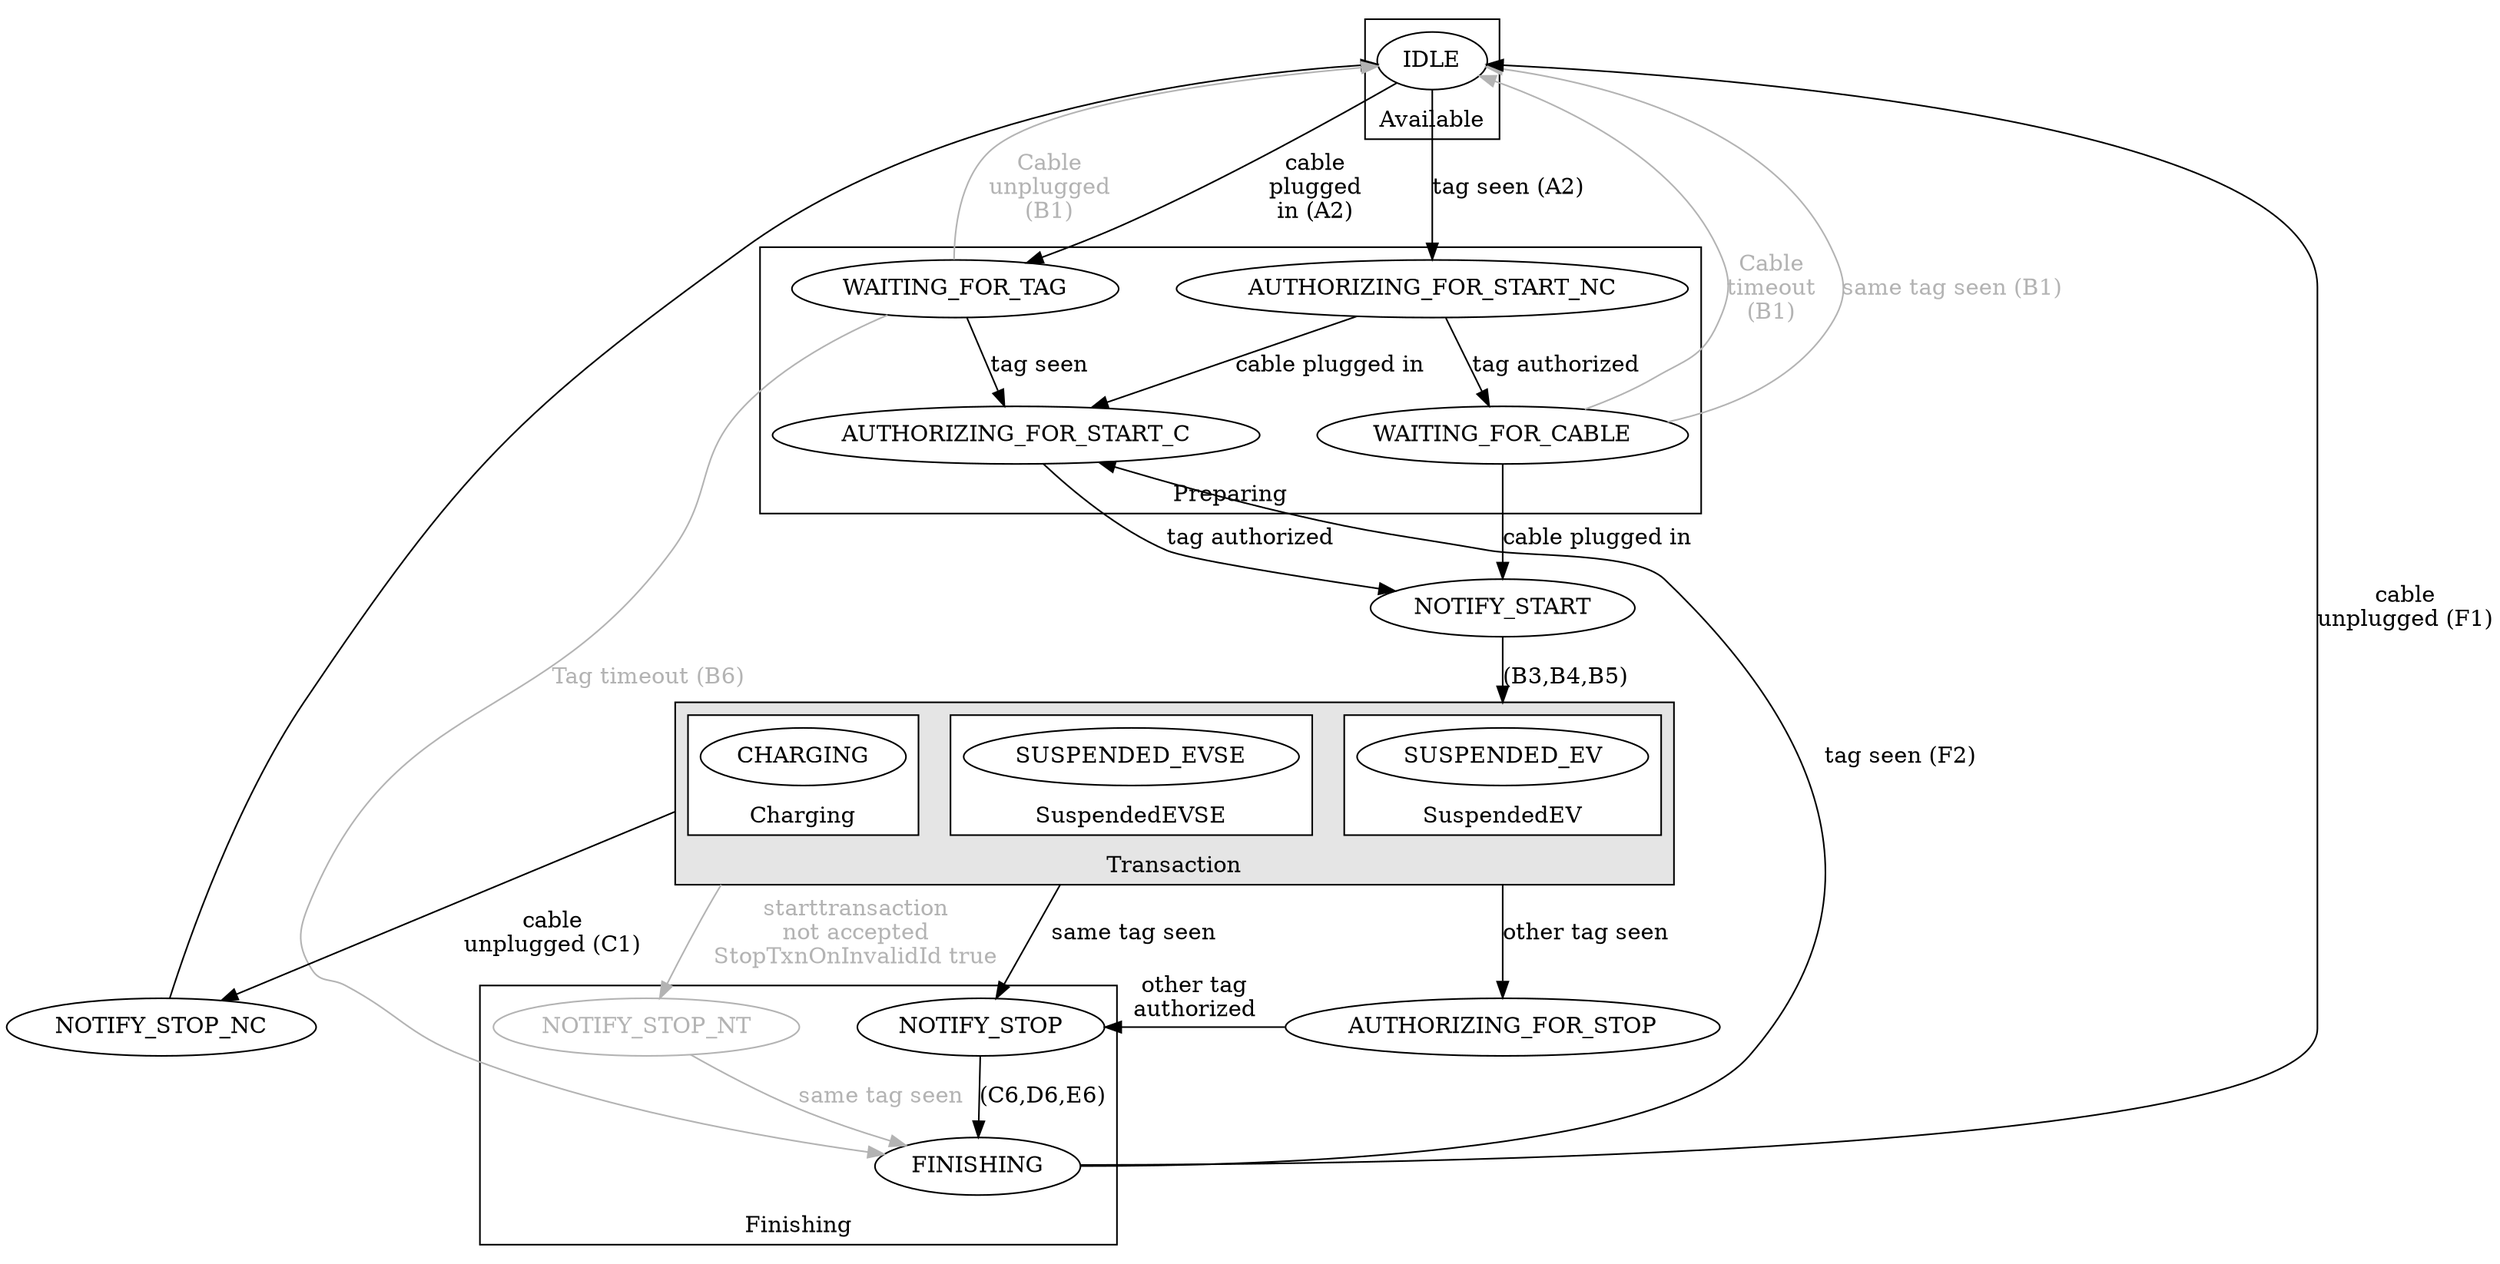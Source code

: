 digraph {
    nodesep=0.5;
    ranksep=0.5;
    graph [compound=true];
    labelloc=b
    subgraph clusteridle {
        label="Available"
        IDLE;
    }

    NOTIFY_STOP_NC;

    subgraph clusterpreparing{
        label="Preparing"
        WAITING_FOR_TAG;
        AUTHORIZING_FOR_START_NC;
        AUTHORIZING_FOR_START_C;
        WAITING_FOR_CABLE;
    };
    NOTIFY_START;

    subgraph clustertransaction {
        bgcolor=gray90;
        label="Transaction"
        subgraph clustercharging{
        bgcolor=white;
        label="Charging"
        CHARGING;
        };
        subgraph clustersuspendedevse{
        bgcolor=white;
        label="SuspendedEVSE"
        SUSPENDED_EVSE
        };
        subgraph clustersuspendedev{
        bgcolor=white;
        label="SuspendedEV"
        SUSPENDED_EV
        };
    };

    AUTHORIZING_FOR_STOP;

    subgraph clusterfinishing {
        label="Finishing"
        NOTIFY_STOP;
        NOTIFY_STOP_NT [color=gray70, fontcolor=gray70];
        FINISHING;
    }

    IDLE -> AUTHORIZING_FOR_START_NC [label="tag seen (A2)"]
    AUTHORIZING_FOR_START_NC -> WAITING_FOR_CABLE [label="tag authorized", weight=100]
    AUTHORIZING_FOR_START_NC -> AUTHORIZING_FOR_START_C [label="cable plugged in"]
    WAITING_FOR_CABLE -> NOTIFY_START [label="cable plugged in"]

    IDLE -> WAITING_FOR_TAG [label="cable\nplugged\nin (A2)"]
    WAITING_FOR_TAG -> AUTHORIZING_FOR_START_C [label="tag seen"]
    AUTHORIZING_FOR_START_C -> NOTIFY_START [label="tag authorized"]

    WAITING_FOR_TAG -> FINISHING [label="Tag timeout (B6)", weight=0, color=gray70, fontcolor=gray70]
    WAITING_FOR_CABLE -> IDLE [label="Cable\ntimeout\n(B1)", weight=0, color=gray70, fontcolor=gray70]
    WAITING_FOR_CABLE -> IDLE [label="same tag seen (B1)", weight=0, color=gray70, fontcolor=gray70]
    WAITING_FOR_TAG -> IDLE [label="Cable\nunplugged\n(B1)", weight=0, color=gray70, fontcolor=gray70]

    NOTIFY_START -> SUSPENDED_EV [label="(B3,B4,B5)", lhead=clustertransaction, weight=100]

    CHARGING -> NOTIFY_STOP_NT [label="starttransaction\nnot accepted\nStopTxnOnInvalidId true", ltail=clustertransaction, weight=0, color=gray70, fontcolor=gray70]
    NOTIFY_STOP_NT -> FINISHING [label="same tag seen", weight=0, color=gray70, fontcolor=gray70]

    //CHARGING -> SUSPENDED_EVSE
    //CHARGING -> SUSPENDED_EV
    //SUSPENDED_EV -> SUSPENDED_EVSE
    //SUSPENDED_EV -> CHARGING
    //SUSPENDED_EVSE -> SUSPENDED_EV
    //SUSPENDED_EVSE -> CHARGING

    SUSPENDED_EV -> AUTHORIZING_FOR_STOP [label="other tag seen", ltail=clustertransaction, weight=100]
    SUSPENDED_EVSE -> NOTIFY_STOP [label="same tag seen", ltail=clustertransaction]
    AUTHORIZING_FOR_STOP -> NOTIFY_STOP [label="other tag\nauthorized"]
    NOTIFY_STOP -> FINISHING [label="(C6,D6,E6)", weight=100]

    FINISHING -> IDLE [label="cable\nunplugged (F1)"]
    FINISHING -> AUTHORIZING_FOR_START_C [label="tag seen (F2)", weight=0]

    CHARGING -> NOTIFY_STOP_NC [label="cable\nunplugged (C1)", ltail=clustertransaction]
    NOTIFY_STOP_NC -> IDLE [weight=0]
}

// A3, A4, A5 are not used as we expect the charge point to have some kind of auth means.


